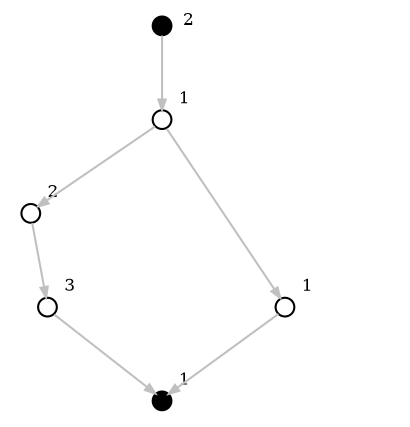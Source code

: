 digraph G { ratio=1; center = true; edge [arrowsize=.5, weight=.1,
	color="gray", fontsize=8]; node
	[label="",shape=circle,height=0.12,width=0.12,fontsize=1];
	dummy_species_id12dummy_compartment_id ->
	dummy_species_id11dummy_compartment_id;
	dummy_species_id11dummy_compartment_id ->
	dummy_species_id13dummy_compartment_id;
	dummy_species_id14dummy_compartment_id ->
	dummy_species_id13dummy_compartment_id;
	dummy_species_id15dummy_compartment_id ->
	dummy_species_id12dummy_compartment_id;
	dummy_species_id15dummy_compartment_id ->
	dummy_species_id14dummy_compartment_id;
	dummy_species_id16dummy_compartment_id ->
	dummy_species_id15dummy_compartment_id;
	dummy_species_id11dummy_compartment_id;
	dummy_species_id12dummy_compartment_id ;
	dummy_species_id13dummy_compartment_id [color="black",
	style=filled] ; dummy_species_id14dummy_compartment_id ;
	dummy_species_id15dummy_compartment_id ;
	dummy_species_id16dummy_compartment_id [color="black",
	style=filled]; dummy_species_id11dummy_compartment_id ->
	dummy_species_id11dummy_compartment_id [taillabel="3",
	labelangle=0, color=transparent];
	dummy_species_id12dummy_compartment_id ->
	dummy_species_id12dummy_compartment_id [taillabel="2",
	labelangle=0, color=transparent];
	dummy_species_id13dummy_compartment_id ->
	dummy_species_id13dummy_compartment_id [taillabel="1",
	labelangle=0, color=transparent];
	dummy_species_id14dummy_compartment_id ->
	dummy_species_id14dummy_compartment_id [taillabel="1",
	labelangle=0, color=transparent];
	dummy_species_id15dummy_compartment_id ->
	dummy_species_id15dummy_compartment_id [taillabel="1",
	labelangle=0, color=transparent];
	dummy_species_id16dummy_compartment_id ->
	dummy_species_id16dummy_compartment_id [taillabel="2",
	labelangle=-45 color=transparent]; }